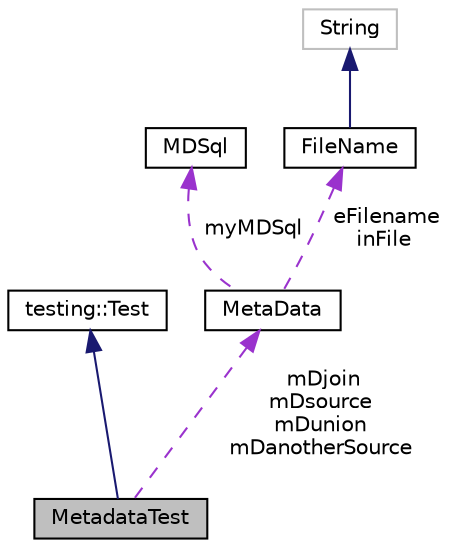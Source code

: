 digraph "MetadataTest"
{
  edge [fontname="Helvetica",fontsize="10",labelfontname="Helvetica",labelfontsize="10"];
  node [fontname="Helvetica",fontsize="10",shape=record];
  Node2 [label="MetadataTest",height=0.2,width=0.4,color="black", fillcolor="grey75", style="filled", fontcolor="black"];
  Node3 -> Node2 [dir="back",color="midnightblue",fontsize="10",style="solid",fontname="Helvetica"];
  Node3 [label="testing::Test",height=0.2,width=0.4,color="black", fillcolor="white", style="filled",URL="$classtesting_1_1Test.html"];
  Node4 -> Node2 [dir="back",color="darkorchid3",fontsize="10",style="dashed",label=" mDjoin\nmDsource\nmDunion\nmDanotherSource" ,fontname="Helvetica"];
  Node4 [label="MetaData",height=0.2,width=0.4,color="black", fillcolor="white", style="filled",URL="$classMetaData.html"];
  Node5 -> Node4 [dir="back",color="darkorchid3",fontsize="10",style="dashed",label=" myMDSql" ,fontname="Helvetica"];
  Node5 [label="MDSql",height=0.2,width=0.4,color="black", fillcolor="white", style="filled",URL="$classMDSql.html"];
  Node6 -> Node4 [dir="back",color="darkorchid3",fontsize="10",style="dashed",label=" eFilename\ninFile" ,fontname="Helvetica"];
  Node6 [label="FileName",height=0.2,width=0.4,color="black", fillcolor="white", style="filled",URL="$classFileName.html"];
  Node7 -> Node6 [dir="back",color="midnightblue",fontsize="10",style="solid",fontname="Helvetica"];
  Node7 [label="String",height=0.2,width=0.4,color="grey75", fillcolor="white", style="filled"];
}
